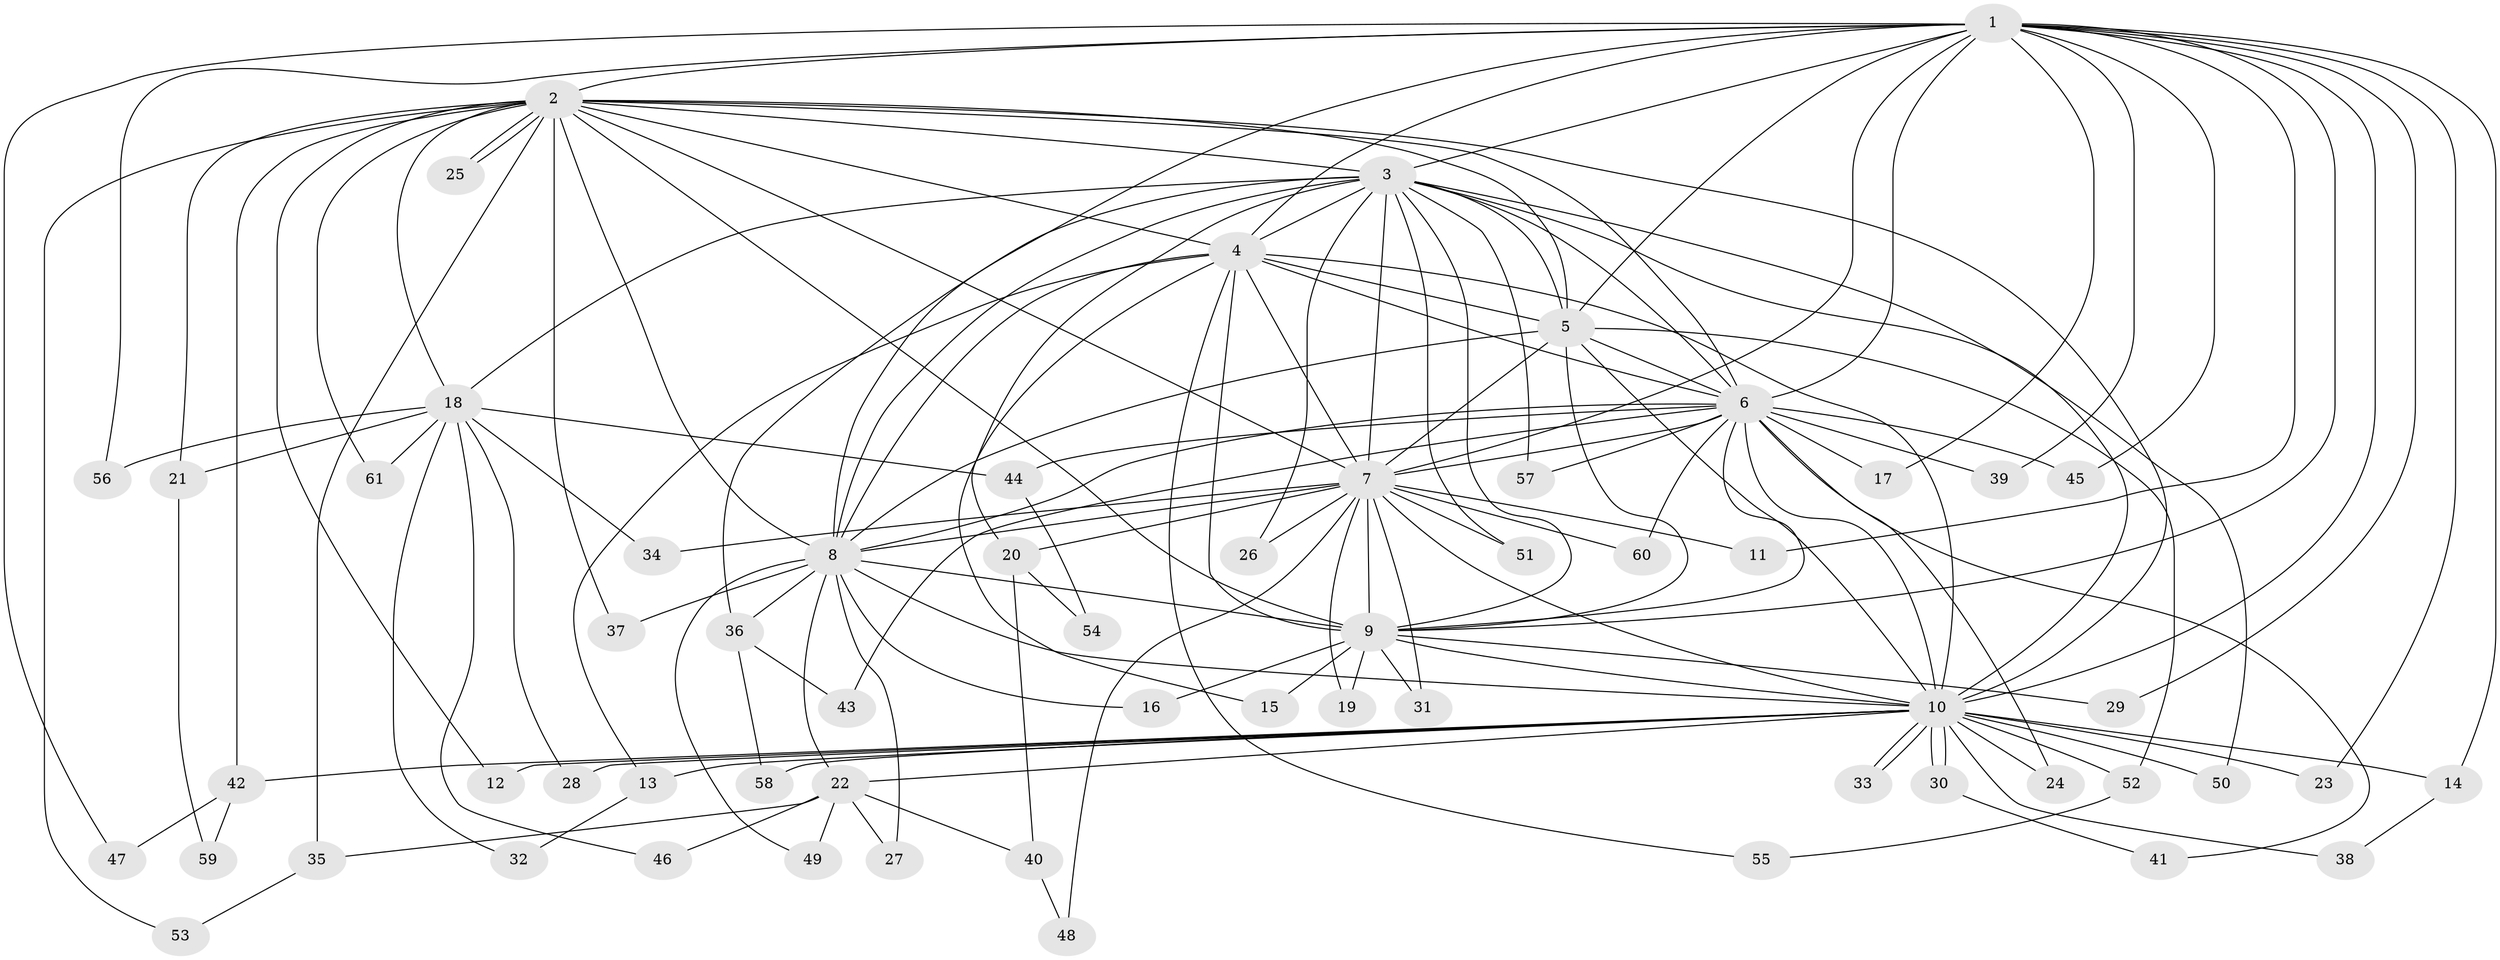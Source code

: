 // Generated by graph-tools (version 1.1) at 2025/34/03/09/25 02:34:56]
// undirected, 61 vertices, 147 edges
graph export_dot {
graph [start="1"]
  node [color=gray90,style=filled];
  1;
  2;
  3;
  4;
  5;
  6;
  7;
  8;
  9;
  10;
  11;
  12;
  13;
  14;
  15;
  16;
  17;
  18;
  19;
  20;
  21;
  22;
  23;
  24;
  25;
  26;
  27;
  28;
  29;
  30;
  31;
  32;
  33;
  34;
  35;
  36;
  37;
  38;
  39;
  40;
  41;
  42;
  43;
  44;
  45;
  46;
  47;
  48;
  49;
  50;
  51;
  52;
  53;
  54;
  55;
  56;
  57;
  58;
  59;
  60;
  61;
  1 -- 2;
  1 -- 3;
  1 -- 4;
  1 -- 5;
  1 -- 6;
  1 -- 7;
  1 -- 8;
  1 -- 9;
  1 -- 10;
  1 -- 11;
  1 -- 14;
  1 -- 17;
  1 -- 23;
  1 -- 29;
  1 -- 39;
  1 -- 45;
  1 -- 47;
  1 -- 56;
  2 -- 3;
  2 -- 4;
  2 -- 5;
  2 -- 6;
  2 -- 7;
  2 -- 8;
  2 -- 9;
  2 -- 10;
  2 -- 12;
  2 -- 18;
  2 -- 21;
  2 -- 25;
  2 -- 25;
  2 -- 35;
  2 -- 37;
  2 -- 42;
  2 -- 53;
  2 -- 61;
  3 -- 4;
  3 -- 5;
  3 -- 6;
  3 -- 7;
  3 -- 8;
  3 -- 9;
  3 -- 10;
  3 -- 18;
  3 -- 20;
  3 -- 26;
  3 -- 36;
  3 -- 50;
  3 -- 51;
  3 -- 57;
  4 -- 5;
  4 -- 6;
  4 -- 7;
  4 -- 8;
  4 -- 9;
  4 -- 10;
  4 -- 13;
  4 -- 15;
  4 -- 55;
  5 -- 6;
  5 -- 7;
  5 -- 8;
  5 -- 9;
  5 -- 10;
  5 -- 52;
  6 -- 7;
  6 -- 8;
  6 -- 9;
  6 -- 10;
  6 -- 17;
  6 -- 24;
  6 -- 39;
  6 -- 41;
  6 -- 43;
  6 -- 44;
  6 -- 45;
  6 -- 57;
  6 -- 60;
  7 -- 8;
  7 -- 9;
  7 -- 10;
  7 -- 11;
  7 -- 19;
  7 -- 20;
  7 -- 26;
  7 -- 31;
  7 -- 34;
  7 -- 48;
  7 -- 51;
  7 -- 60;
  8 -- 9;
  8 -- 10;
  8 -- 16;
  8 -- 22;
  8 -- 27;
  8 -- 36;
  8 -- 37;
  8 -- 49;
  9 -- 10;
  9 -- 15;
  9 -- 16;
  9 -- 19;
  9 -- 29;
  9 -- 31;
  10 -- 12;
  10 -- 13;
  10 -- 14;
  10 -- 22;
  10 -- 23;
  10 -- 24;
  10 -- 28;
  10 -- 30;
  10 -- 30;
  10 -- 33;
  10 -- 33;
  10 -- 38;
  10 -- 42;
  10 -- 50;
  10 -- 52;
  10 -- 58;
  13 -- 32;
  14 -- 38;
  18 -- 21;
  18 -- 28;
  18 -- 32;
  18 -- 34;
  18 -- 44;
  18 -- 46;
  18 -- 56;
  18 -- 61;
  20 -- 40;
  20 -- 54;
  21 -- 59;
  22 -- 27;
  22 -- 35;
  22 -- 40;
  22 -- 46;
  22 -- 49;
  30 -- 41;
  35 -- 53;
  36 -- 43;
  36 -- 58;
  40 -- 48;
  42 -- 47;
  42 -- 59;
  44 -- 54;
  52 -- 55;
}
